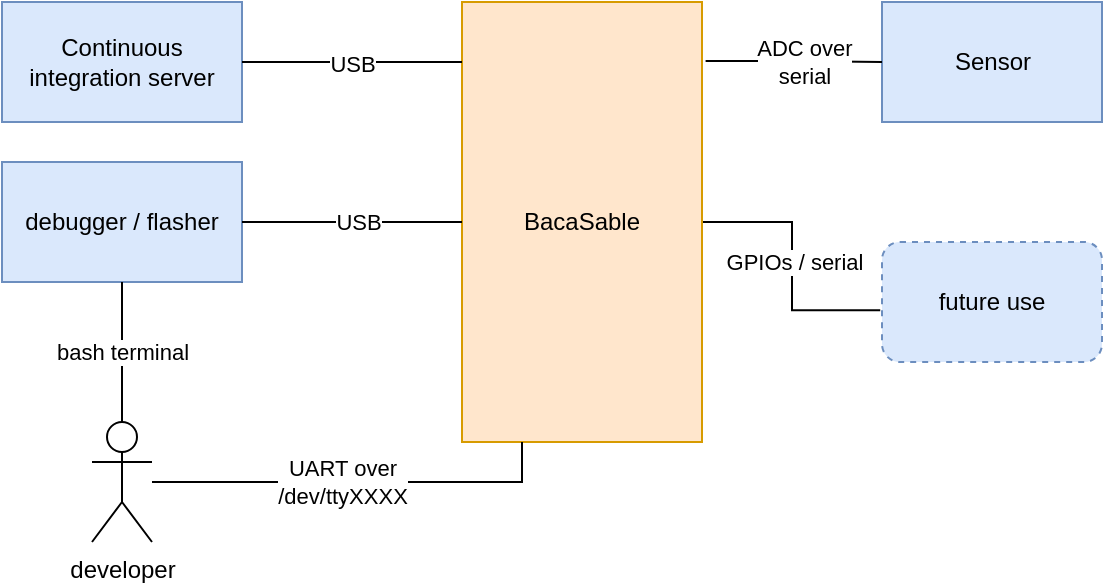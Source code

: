 <mxfile version="19.0.3" type="device"><diagram id="feilRvEjCRLZljNYlB1g" name="Technical_context"><mxGraphModel dx="796" dy="495" grid="1" gridSize="10" guides="1" tooltips="1" connect="1" arrows="1" fold="1" page="1" pageScale="1" pageWidth="850" pageHeight="1100" math="0" shadow="0"><root><mxCell id="CF5hESao6qkXUtyerDzp-0"/><mxCell id="CF5hESao6qkXUtyerDzp-1" parent="CF5hESao6qkXUtyerDzp-0"/><mxCell id="8CU8NbahRcz5S7h134a0-21" value="" style="edgeStyle=orthogonalEdgeStyle;rounded=0;orthogonalLoop=1;jettySize=auto;html=1;startArrow=none;startFill=0;endArrow=none;endFill=0;exitX=1;exitY=0.5;exitDx=0;exitDy=0;entryX=-0.008;entryY=0.569;entryDx=0;entryDy=0;entryPerimeter=0;" parent="CF5hESao6qkXUtyerDzp-1" source="GF2Qn9rY1Niga7LjDLti-1" target="GF2Qn9rY1Niga7LjDLti-22" edge="1"><mxGeometry relative="1" as="geometry"><mxPoint x="270" y="-210" as="sourcePoint"/><mxPoint x="380" y="-210" as="targetPoint"/></mxGeometry></mxCell><mxCell id="8CU8NbahRcz5S7h134a0-22" value="GPIOs / serial" style="edgeLabel;html=1;align=center;verticalAlign=middle;resizable=0;points=[];" parent="8CU8NbahRcz5S7h134a0-21" vertex="1" connectable="0"><mxGeometry x="-0.213" y="1" relative="1" as="geometry"><mxPoint y="12" as="offset"/></mxGeometry></mxCell><mxCell id="GF2Qn9rY1Niga7LjDLti-1" value="&lt;div&gt;BacaSable&lt;/div&gt;" style="rounded=0;whiteSpace=wrap;html=1;fillColor=#ffe6cc;strokeColor=#d79b00;" vertex="1" parent="CF5hESao6qkXUtyerDzp-1"><mxGeometry x="360" y="60" width="120" height="220" as="geometry"/></mxCell><mxCell id="GF2Qn9rY1Niga7LjDLti-2" value="&lt;div&gt;debugger / flasher&lt;/div&gt;" style="rounded=0;whiteSpace=wrap;html=1;fillColor=#dae8fc;strokeColor=#6c8ebf;" vertex="1" parent="CF5hESao6qkXUtyerDzp-1"><mxGeometry x="130" y="140" width="120" height="60" as="geometry"/></mxCell><mxCell id="GF2Qn9rY1Niga7LjDLti-3" value="&lt;div&gt;Continuous integration server&lt;/div&gt;" style="rounded=0;whiteSpace=wrap;html=1;fillColor=#dae8fc;strokeColor=#6c8ebf;" vertex="1" parent="CF5hESao6qkXUtyerDzp-1"><mxGeometry x="130" y="60" width="120" height="60" as="geometry"/></mxCell><mxCell id="GF2Qn9rY1Niga7LjDLti-4" value="developer" style="shape=umlActor;verticalLabelPosition=bottom;verticalAlign=top;html=1;outlineConnect=0;" vertex="1" parent="CF5hESao6qkXUtyerDzp-1"><mxGeometry x="175" y="270" width="30" height="60" as="geometry"/></mxCell><mxCell id="GF2Qn9rY1Niga7LjDLti-5" value="Sensor" style="html=1;fillColor=#dae8fc;strokeColor=#6c8ebf;" vertex="1" parent="CF5hESao6qkXUtyerDzp-1"><mxGeometry x="570" y="60" width="110" height="60" as="geometry"/></mxCell><mxCell id="GF2Qn9rY1Niga7LjDLti-6" value="USB" style="edgeStyle=orthogonalEdgeStyle;rounded=0;orthogonalLoop=1;jettySize=auto;html=1;startArrow=none;startFill=0;endArrow=none;endFill=0;exitX=1;exitY=0.5;exitDx=0;exitDy=0;" edge="1" parent="CF5hESao6qkXUtyerDzp-1" source="GF2Qn9rY1Niga7LjDLti-3"><mxGeometry relative="1" as="geometry"><mxPoint x="360" y="90" as="targetPoint"/><mxPoint x="315" y="90" as="sourcePoint"/></mxGeometry></mxCell><mxCell id="GF2Qn9rY1Niga7LjDLti-8" style="edgeStyle=orthogonalEdgeStyle;rounded=0;orthogonalLoop=1;jettySize=auto;html=1;exitX=1;exitY=0.5;exitDx=0;exitDy=0;entryX=0;entryY=0.5;entryDx=0;entryDy=0;startArrow=none;startFill=0;endArrow=none;endFill=0;" edge="1" parent="CF5hESao6qkXUtyerDzp-1" source="GF2Qn9rY1Niga7LjDLti-2" target="GF2Qn9rY1Niga7LjDLti-1"><mxGeometry relative="1" as="geometry"><mxPoint x="315.0" y="170" as="sourcePoint"/></mxGeometry></mxCell><mxCell id="GF2Qn9rY1Niga7LjDLti-20" value="USB" style="edgeLabel;html=1;align=center;verticalAlign=middle;resizable=0;points=[];" vertex="1" connectable="0" parent="GF2Qn9rY1Niga7LjDLti-8"><mxGeometry x="0.286" y="-2" relative="1" as="geometry"><mxPoint x="-13" y="-2" as="offset"/></mxGeometry></mxCell><mxCell id="GF2Qn9rY1Niga7LjDLti-10" style="edgeStyle=orthogonalEdgeStyle;rounded=0;orthogonalLoop=1;jettySize=auto;html=1;exitX=1.015;exitY=0.134;exitDx=0;exitDy=0;entryX=0;entryY=0.5;entryDx=0;entryDy=0;startArrow=none;startFill=0;endArrow=none;endFill=0;exitPerimeter=0;" edge="1" parent="CF5hESao6qkXUtyerDzp-1" source="GF2Qn9rY1Niga7LjDLti-1" target="GF2Qn9rY1Niga7LjDLti-5"><mxGeometry relative="1" as="geometry"><mxPoint x="535.0" y="90" as="sourcePoint"/></mxGeometry></mxCell><mxCell id="GF2Qn9rY1Niga7LjDLti-21" value="ADC over &lt;br&gt;serial" style="edgeLabel;html=1;align=center;verticalAlign=middle;resizable=0;points=[];" vertex="1" connectable="0" parent="GF2Qn9rY1Niga7LjDLti-10"><mxGeometry x="0.108" relative="1" as="geometry"><mxPoint as="offset"/></mxGeometry></mxCell><mxCell id="GF2Qn9rY1Niga7LjDLti-14" value="&lt;span style=&quot;color: rgb(0, 0, 0); font-family: Helvetica; font-size: 11px; font-style: normal; font-variant-ligatures: normal; font-variant-caps: normal; font-weight: 400; letter-spacing: normal; orphans: 2; text-align: center; text-indent: 0px; text-transform: none; widows: 2; word-spacing: 0px; -webkit-text-stroke-width: 0px; background-color: rgb(255, 255, 255); text-decoration-thickness: initial; text-decoration-style: initial; text-decoration-color: initial; float: none; display: inline !important;&quot;&gt;UART over &lt;br&gt;/dev/ttyXXXX&lt;/span&gt;" style="edgeStyle=orthogonalEdgeStyle;rounded=0;orthogonalLoop=1;jettySize=auto;html=1;entryX=0.25;entryY=1;entryDx=0;entryDy=0;startArrow=none;startFill=0;endArrow=none;endFill=0;" edge="1" parent="CF5hESao6qkXUtyerDzp-1" source="GF2Qn9rY1Niga7LjDLti-4" target="GF2Qn9rY1Niga7LjDLti-1"><mxGeometry x="-0.073" relative="1" as="geometry"><mxPoint x="315.0" y="300" as="sourcePoint"/><mxPoint as="offset"/></mxGeometry></mxCell><mxCell id="GF2Qn9rY1Niga7LjDLti-19" value="bash terminal" style="edgeStyle=orthogonalEdgeStyle;rounded=0;orthogonalLoop=1;jettySize=auto;html=1;exitX=0.5;exitY=0;exitDx=0;exitDy=0;entryX=0.5;entryY=1;entryDx=0;entryDy=0;startArrow=none;startFill=0;endArrow=none;endFill=0;exitPerimeter=0;" edge="1" parent="CF5hESao6qkXUtyerDzp-1" source="GF2Qn9rY1Niga7LjDLti-4" target="GF2Qn9rY1Niga7LjDLti-2"><mxGeometry relative="1" as="geometry"><mxPoint x="190" y="230" as="sourcePoint"/><mxPoint x="400" y="290" as="targetPoint"/></mxGeometry></mxCell><mxCell id="GF2Qn9rY1Niga7LjDLti-22" value="future use" style="rounded=1;whiteSpace=wrap;html=1;fillColor=#dae8fc;strokeColor=#6c8ebf;dashed=1;" vertex="1" parent="CF5hESao6qkXUtyerDzp-1"><mxGeometry x="570" y="180" width="110" height="60" as="geometry"/></mxCell></root></mxGraphModel></diagram></mxfile>